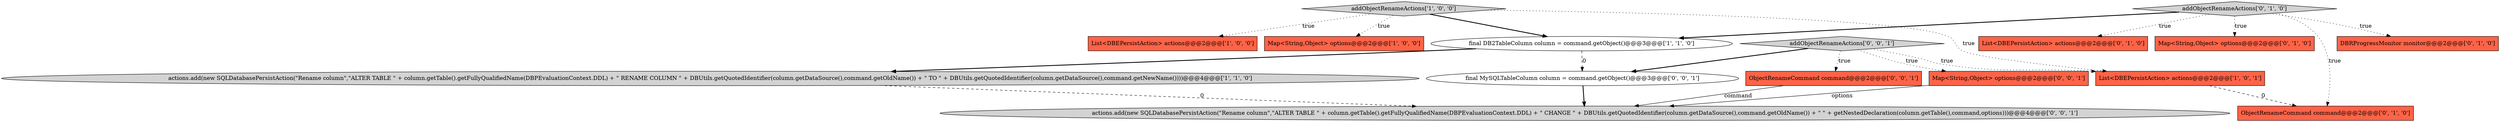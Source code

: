 digraph {
7 [style = filled, label = "Map<String,Object> options@@@2@@@['0', '1', '0']", fillcolor = tomato, shape = box image = "AAA0AAABBB2BBB"];
11 [style = filled, label = "ObjectRenameCommand command@@@2@@@['0', '0', '1']", fillcolor = tomato, shape = box image = "AAA0AAABBB3BBB"];
2 [style = filled, label = "addObjectRenameActions['1', '0', '0']", fillcolor = lightgray, shape = diamond image = "AAA0AAABBB1BBB"];
4 [style = filled, label = "List<DBEPersistAction> actions@@@2@@@['1', '0', '1']", fillcolor = tomato, shape = box image = "AAA0AAABBB1BBB"];
5 [style = filled, label = "final DB2TableColumn column = command.getObject()@@@3@@@['1', '1', '0']", fillcolor = white, shape = ellipse image = "AAA0AAABBB1BBB"];
6 [style = filled, label = "addObjectRenameActions['0', '1', '0']", fillcolor = lightgray, shape = diamond image = "AAA0AAABBB2BBB"];
12 [style = filled, label = "actions.add(new SQLDatabasePersistAction(\"Rename column\",\"ALTER TABLE \" + column.getTable().getFullyQualifiedName(DBPEvaluationContext.DDL) + \" CHANGE \" + DBUtils.getQuotedIdentifier(column.getDataSource(),command.getOldName()) + \" \" + getNestedDeclaration(column.getTable(),command,options)))@@@4@@@['0', '0', '1']", fillcolor = lightgray, shape = ellipse image = "AAA0AAABBB3BBB"];
3 [style = filled, label = "List<DBEPersistAction> actions@@@2@@@['1', '0', '0']", fillcolor = tomato, shape = box image = "AAA0AAABBB1BBB"];
13 [style = filled, label = "Map<String,Object> options@@@2@@@['0', '0', '1']", fillcolor = tomato, shape = box image = "AAA0AAABBB3BBB"];
14 [style = filled, label = "final MySQLTableColumn column = command.getObject()@@@3@@@['0', '0', '1']", fillcolor = white, shape = ellipse image = "AAA0AAABBB3BBB"];
8 [style = filled, label = "DBRProgressMonitor monitor@@@2@@@['0', '1', '0']", fillcolor = tomato, shape = box image = "AAA0AAABBB2BBB"];
15 [style = filled, label = "addObjectRenameActions['0', '0', '1']", fillcolor = lightgray, shape = diamond image = "AAA0AAABBB3BBB"];
0 [style = filled, label = "Map<String,Object> options@@@2@@@['1', '0', '0']", fillcolor = tomato, shape = box image = "AAA0AAABBB1BBB"];
10 [style = filled, label = "ObjectRenameCommand command@@@2@@@['0', '1', '0']", fillcolor = tomato, shape = box image = "AAA1AAABBB2BBB"];
1 [style = filled, label = "actions.add(new SQLDatabasePersistAction(\"Rename column\",\"ALTER TABLE \" + column.getTable().getFullyQualifiedName(DBPEvaluationContext.DDL) + \" RENAME COLUMN \" + DBUtils.getQuotedIdentifier(column.getDataSource(),command.getOldName()) + \" TO \" + DBUtils.getQuotedIdentifier(column.getDataSource(),command.getNewName())))@@@4@@@['1', '1', '0']", fillcolor = lightgray, shape = ellipse image = "AAA0AAABBB1BBB"];
9 [style = filled, label = "List<DBEPersistAction> actions@@@2@@@['0', '1', '0']", fillcolor = tomato, shape = box image = "AAA0AAABBB2BBB"];
6->9 [style = dotted, label="true"];
4->10 [style = dashed, label="0"];
6->8 [style = dotted, label="true"];
15->4 [style = dotted, label="true"];
2->0 [style = dotted, label="true"];
15->11 [style = dotted, label="true"];
14->12 [style = bold, label=""];
2->3 [style = dotted, label="true"];
2->4 [style = dotted, label="true"];
15->14 [style = bold, label=""];
6->10 [style = dotted, label="true"];
15->13 [style = dotted, label="true"];
5->14 [style = dashed, label="0"];
13->12 [style = solid, label="options"];
6->7 [style = dotted, label="true"];
11->12 [style = solid, label="command"];
6->5 [style = bold, label=""];
2->5 [style = bold, label=""];
1->12 [style = dashed, label="0"];
5->1 [style = bold, label=""];
}
